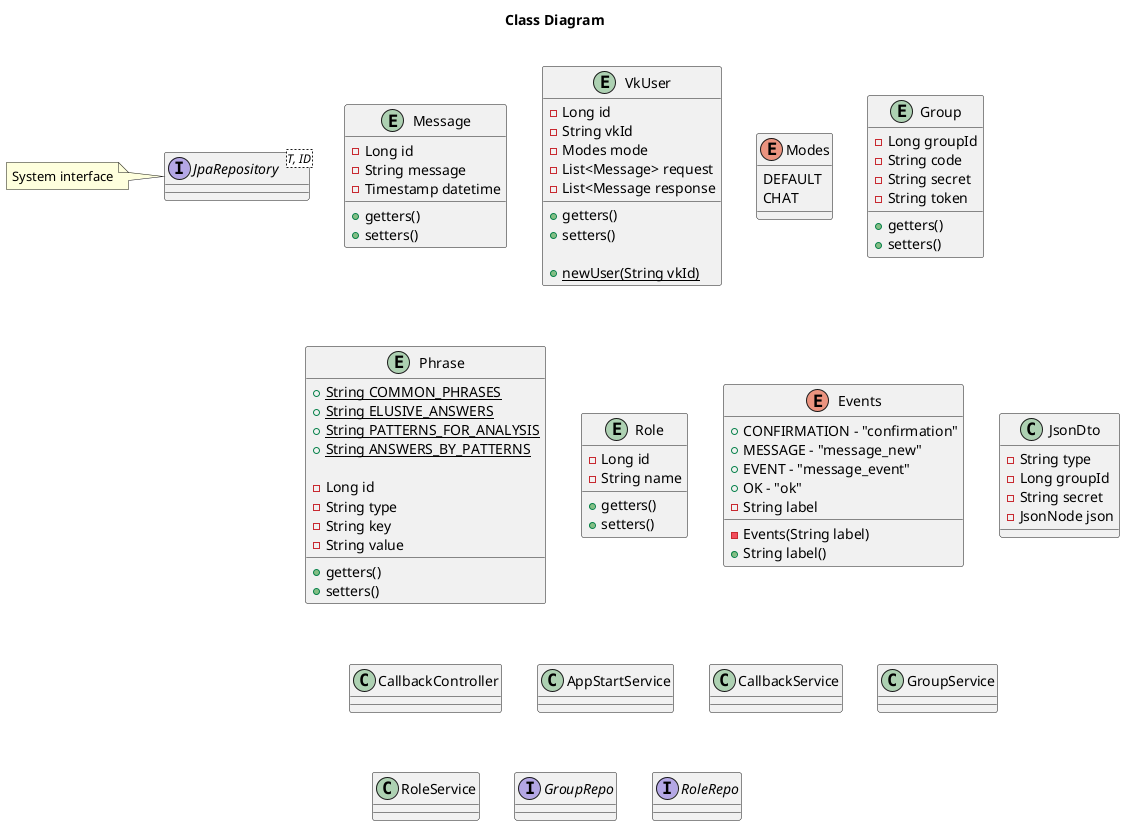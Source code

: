 @startuml

title Class Diagram \n

entity Message {
    - Long id
    - String message
    - Timestamp datetime

    + getters()
    + setters()
}

entity VkUser {
    - Long id
    - String vkId
    - Modes mode
    - List<Message> request
    - List<Message response

    + getters()
    + setters()

    {static} + newUser(String vkId)
}

enum Modes {
    DEFAULT
    CHAT
}

entity Group {
    - Long groupId
    - String code
    - String secret
    - String token

    + getters()
    + setters()
}

entity Phrase {
    + {static} String COMMON_PHRASES
    + {static} String ELUSIVE_ANSWERS
    + {static} String PATTERNS_FOR_ANALYSIS
    + {static} String ANSWERS_BY_PATTERNS

    - Long id
    - String type
    - String key
    - String value

    + getters()
    + setters()
}

entity Role {
    - Long id
    - String name

    + getters()
    + setters()
}

enum Events {
    + CONFIRMATION - "confirmation"
    + MESSAGE - "message_new"
    + EVENT - "message_event"
    + OK - "ok"
    - String label

    - Events(String label)
    + String label()
}

class JsonDto {
	- String type
	- Long groupId
	- String secret
	- JsonNode json
}

class CallbackController {

}

class AppStartService {

}

class CallbackService {

}

class GroupService {

}

class RoleService {

}

interface GroupRepo {

}

interface RoleRepo {

}

interface JpaRepository<T, ID>
note left of JpaRepository : System interface

@enduml
